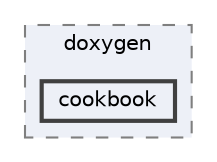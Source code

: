 digraph "external/taskflow/doxygen/cookbook"
{
 // LATEX_PDF_SIZE
  bgcolor="transparent";
  edge [fontname=Helvetica,fontsize=10,labelfontname=Helvetica,labelfontsize=10];
  node [fontname=Helvetica,fontsize=10,shape=box,height=0.2,width=0.4];
  compound=true
  subgraph clusterdir_56e2c1c47c3f6dd7693de5e2667e6bae {
    graph [ bgcolor="#edf0f7", pencolor="grey50", label="doxygen", fontname=Helvetica,fontsize=10 style="filled,dashed", URL="dir_56e2c1c47c3f6dd7693de5e2667e6bae.html",tooltip=""]
  dir_e936c653f75d88409f89b48da8672893 [label="cookbook", fillcolor="#edf0f7", color="grey25", style="filled,bold", URL="dir_e936c653f75d88409f89b48da8672893.html",tooltip=""];
  }
}
